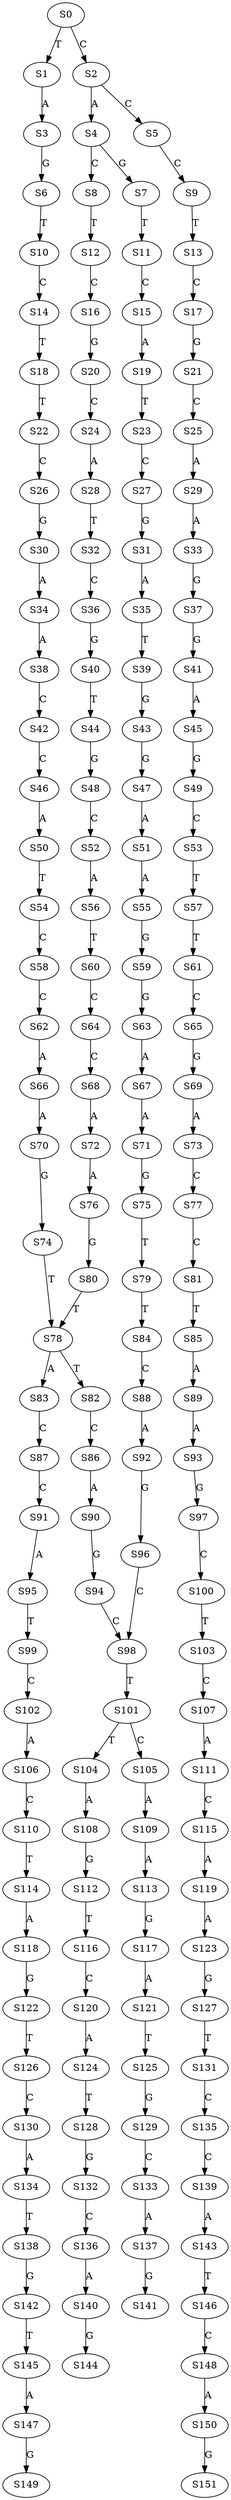 strict digraph  {
	S0 -> S1 [ label = T ];
	S0 -> S2 [ label = C ];
	S1 -> S3 [ label = A ];
	S2 -> S4 [ label = A ];
	S2 -> S5 [ label = C ];
	S3 -> S6 [ label = G ];
	S4 -> S7 [ label = G ];
	S4 -> S8 [ label = C ];
	S5 -> S9 [ label = C ];
	S6 -> S10 [ label = T ];
	S7 -> S11 [ label = T ];
	S8 -> S12 [ label = T ];
	S9 -> S13 [ label = T ];
	S10 -> S14 [ label = C ];
	S11 -> S15 [ label = C ];
	S12 -> S16 [ label = C ];
	S13 -> S17 [ label = C ];
	S14 -> S18 [ label = T ];
	S15 -> S19 [ label = A ];
	S16 -> S20 [ label = G ];
	S17 -> S21 [ label = G ];
	S18 -> S22 [ label = T ];
	S19 -> S23 [ label = T ];
	S20 -> S24 [ label = C ];
	S21 -> S25 [ label = C ];
	S22 -> S26 [ label = C ];
	S23 -> S27 [ label = C ];
	S24 -> S28 [ label = A ];
	S25 -> S29 [ label = A ];
	S26 -> S30 [ label = G ];
	S27 -> S31 [ label = G ];
	S28 -> S32 [ label = T ];
	S29 -> S33 [ label = A ];
	S30 -> S34 [ label = A ];
	S31 -> S35 [ label = A ];
	S32 -> S36 [ label = C ];
	S33 -> S37 [ label = G ];
	S34 -> S38 [ label = A ];
	S35 -> S39 [ label = T ];
	S36 -> S40 [ label = G ];
	S37 -> S41 [ label = G ];
	S38 -> S42 [ label = C ];
	S39 -> S43 [ label = G ];
	S40 -> S44 [ label = T ];
	S41 -> S45 [ label = A ];
	S42 -> S46 [ label = C ];
	S43 -> S47 [ label = G ];
	S44 -> S48 [ label = G ];
	S45 -> S49 [ label = G ];
	S46 -> S50 [ label = A ];
	S47 -> S51 [ label = A ];
	S48 -> S52 [ label = C ];
	S49 -> S53 [ label = C ];
	S50 -> S54 [ label = T ];
	S51 -> S55 [ label = A ];
	S52 -> S56 [ label = A ];
	S53 -> S57 [ label = T ];
	S54 -> S58 [ label = C ];
	S55 -> S59 [ label = G ];
	S56 -> S60 [ label = T ];
	S57 -> S61 [ label = T ];
	S58 -> S62 [ label = C ];
	S59 -> S63 [ label = G ];
	S60 -> S64 [ label = C ];
	S61 -> S65 [ label = C ];
	S62 -> S66 [ label = A ];
	S63 -> S67 [ label = A ];
	S64 -> S68 [ label = C ];
	S65 -> S69 [ label = G ];
	S66 -> S70 [ label = A ];
	S67 -> S71 [ label = A ];
	S68 -> S72 [ label = A ];
	S69 -> S73 [ label = A ];
	S70 -> S74 [ label = G ];
	S71 -> S75 [ label = G ];
	S72 -> S76 [ label = A ];
	S73 -> S77 [ label = C ];
	S74 -> S78 [ label = T ];
	S75 -> S79 [ label = T ];
	S76 -> S80 [ label = G ];
	S77 -> S81 [ label = C ];
	S78 -> S82 [ label = T ];
	S78 -> S83 [ label = A ];
	S79 -> S84 [ label = T ];
	S80 -> S78 [ label = T ];
	S81 -> S85 [ label = T ];
	S82 -> S86 [ label = C ];
	S83 -> S87 [ label = C ];
	S84 -> S88 [ label = C ];
	S85 -> S89 [ label = A ];
	S86 -> S90 [ label = A ];
	S87 -> S91 [ label = C ];
	S88 -> S92 [ label = A ];
	S89 -> S93 [ label = A ];
	S90 -> S94 [ label = G ];
	S91 -> S95 [ label = A ];
	S92 -> S96 [ label = G ];
	S93 -> S97 [ label = G ];
	S94 -> S98 [ label = C ];
	S95 -> S99 [ label = T ];
	S96 -> S98 [ label = C ];
	S97 -> S100 [ label = C ];
	S98 -> S101 [ label = T ];
	S99 -> S102 [ label = C ];
	S100 -> S103 [ label = T ];
	S101 -> S104 [ label = T ];
	S101 -> S105 [ label = C ];
	S102 -> S106 [ label = A ];
	S103 -> S107 [ label = C ];
	S104 -> S108 [ label = A ];
	S105 -> S109 [ label = A ];
	S106 -> S110 [ label = C ];
	S107 -> S111 [ label = A ];
	S108 -> S112 [ label = G ];
	S109 -> S113 [ label = A ];
	S110 -> S114 [ label = T ];
	S111 -> S115 [ label = C ];
	S112 -> S116 [ label = T ];
	S113 -> S117 [ label = G ];
	S114 -> S118 [ label = A ];
	S115 -> S119 [ label = A ];
	S116 -> S120 [ label = C ];
	S117 -> S121 [ label = A ];
	S118 -> S122 [ label = G ];
	S119 -> S123 [ label = A ];
	S120 -> S124 [ label = A ];
	S121 -> S125 [ label = T ];
	S122 -> S126 [ label = T ];
	S123 -> S127 [ label = G ];
	S124 -> S128 [ label = T ];
	S125 -> S129 [ label = G ];
	S126 -> S130 [ label = C ];
	S127 -> S131 [ label = T ];
	S128 -> S132 [ label = G ];
	S129 -> S133 [ label = C ];
	S130 -> S134 [ label = A ];
	S131 -> S135 [ label = C ];
	S132 -> S136 [ label = C ];
	S133 -> S137 [ label = A ];
	S134 -> S138 [ label = T ];
	S135 -> S139 [ label = C ];
	S136 -> S140 [ label = A ];
	S137 -> S141 [ label = G ];
	S138 -> S142 [ label = G ];
	S139 -> S143 [ label = A ];
	S140 -> S144 [ label = G ];
	S142 -> S145 [ label = T ];
	S143 -> S146 [ label = T ];
	S145 -> S147 [ label = A ];
	S146 -> S148 [ label = C ];
	S147 -> S149 [ label = G ];
	S148 -> S150 [ label = A ];
	S150 -> S151 [ label = G ];
}
